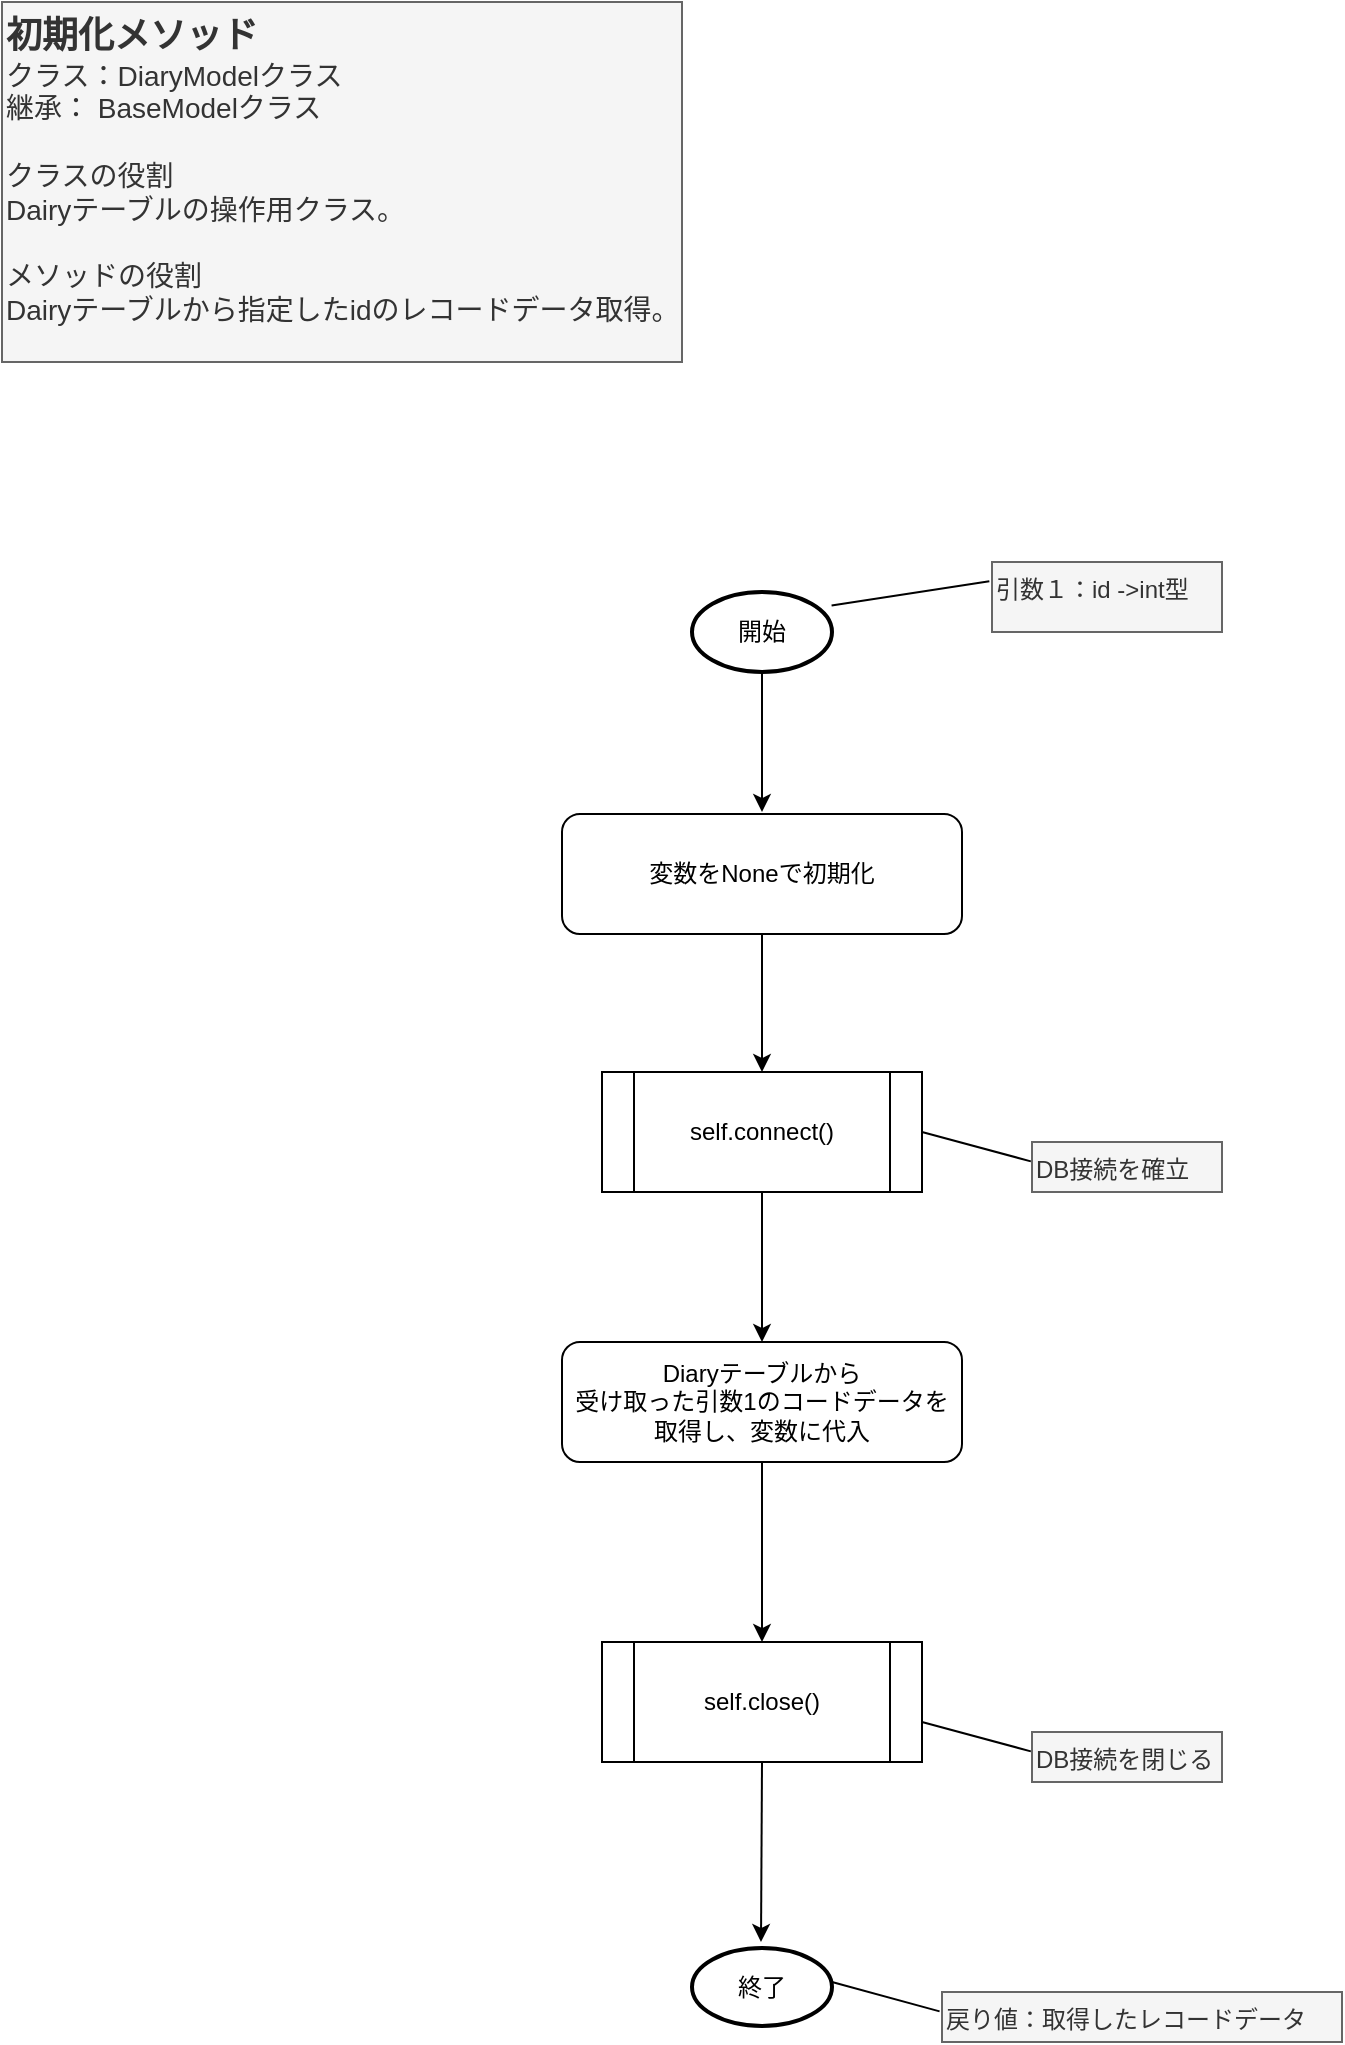 <mxfile version="24.2.5" type="device">
  <diagram id="vd58DF9Ni6WzJ4KIOInL" name="get_one(DiaryModelクラス)">
    <mxGraphModel dx="1036" dy="606" grid="1" gridSize="10" guides="1" tooltips="1" connect="1" arrows="1" fold="1" page="1" pageScale="1" pageWidth="827" pageHeight="1169" math="0" shadow="0">
      <root>
        <mxCell id="0" />
        <mxCell id="1" parent="0" />
        <mxCell id="kuwqbD2yIArFS6yPvDyF-1" value="" style="edgeStyle=orthogonalEdgeStyle;rounded=0;orthogonalLoop=1;jettySize=auto;html=1;" parent="1" source="kuwqbD2yIArFS6yPvDyF-2" edge="1">
          <mxGeometry relative="1" as="geometry">
            <mxPoint x="400" y="425" as="targetPoint" />
          </mxGeometry>
        </mxCell>
        <mxCell id="kuwqbD2yIArFS6yPvDyF-2" value="開始" style="strokeWidth=2;html=1;shape=mxgraph.flowchart.start_1;whiteSpace=wrap;" parent="1" vertex="1">
          <mxGeometry x="365" y="315" width="70" height="40" as="geometry" />
        </mxCell>
        <mxCell id="kuwqbD2yIArFS6yPvDyF-3" value="" style="edgeStyle=orthogonalEdgeStyle;rounded=0;orthogonalLoop=1;jettySize=auto;html=1;" parent="1" edge="1">
          <mxGeometry relative="1" as="geometry">
            <mxPoint x="400" y="485" as="sourcePoint" />
            <mxPoint x="400" y="555" as="targetPoint" />
          </mxGeometry>
        </mxCell>
        <mxCell id="kuwqbD2yIArFS6yPvDyF-4" style="rounded=0;orthogonalLoop=1;jettySize=auto;html=1;entryX=0.997;entryY=0.17;entryDx=0;entryDy=0;exitX=-0.006;exitY=0.387;exitDx=0;exitDy=0;exitPerimeter=0;endArrow=none;endFill=0;entryPerimeter=0;" parent="1" target="kuwqbD2yIArFS6yPvDyF-2" edge="1">
          <mxGeometry relative="1" as="geometry">
            <mxPoint x="460" y="295" as="targetPoint" />
            <mxPoint x="513.68" y="309.675" as="sourcePoint" />
          </mxGeometry>
        </mxCell>
        <mxCell id="kuwqbD2yIArFS6yPvDyF-5" value="引数１：id -&amp;gt;int型" style="text;html=1;align=left;verticalAlign=top;whiteSpace=wrap;rounded=0;fillColor=#f5f5f5;fontColor=#333333;strokeColor=#666666;" parent="1" vertex="1">
          <mxGeometry x="515" y="300" width="115" height="35" as="geometry" />
        </mxCell>
        <mxCell id="kuwqbD2yIArFS6yPvDyF-6" value="&lt;b style=&quot;&quot;&gt;&lt;font style=&quot;&quot;&gt;&lt;font style=&quot;font-size: 18px;&quot;&gt;初期化メソッド&lt;/font&gt;&lt;/font&gt;&lt;/b&gt;&lt;div&gt;&lt;font style=&quot;font-size: 14px;&quot;&gt;クラス：DiaryModelクラス&lt;/font&gt;&lt;/div&gt;&lt;div&gt;&lt;div style=&quot;font-size: 14px;&quot;&gt;&lt;font style=&quot;font-size: 14px;&quot;&gt;継承： BaseModelクラス&lt;/font&gt;&lt;/div&gt;&lt;/div&gt;&lt;div style=&quot;font-size: 14px;&quot;&gt;&lt;font style=&quot;font-size: 14px;&quot;&gt;&lt;br&gt;&lt;/font&gt;&lt;/div&gt;&lt;div style=&quot;font-size: 14px;&quot;&gt;&lt;font style=&quot;font-size: 14px;&quot;&gt;クラスの役割&lt;/font&gt;&lt;/div&gt;&lt;div style=&quot;font-size: 14px;&quot;&gt;&lt;font style=&quot;font-size: 14px;&quot;&gt;Dairyテーブルの操作用クラス。&lt;/font&gt;&lt;/div&gt;&lt;div style=&quot;font-size: 14px;&quot;&gt;&lt;font style=&quot;font-size: 14px;&quot;&gt;&lt;br&gt;&lt;/font&gt;&lt;/div&gt;&lt;div style=&quot;font-size: 14px;&quot;&gt;&lt;font style=&quot;font-size: 14px;&quot;&gt;メソッドの役割&lt;/font&gt;&lt;/div&gt;&lt;div style=&quot;font-size: 14px;&quot;&gt;&lt;font style=&quot;font-size: 14px;&quot;&gt;Dairyテーブルから指定したidのレコードデータ取得。&lt;/font&gt;&lt;/div&gt;" style="text;html=1;align=left;verticalAlign=top;whiteSpace=wrap;rounded=0;fillColor=#f5f5f5;fontColor=#333333;strokeColor=#666666;" parent="1" vertex="1">
          <mxGeometry x="20" y="20" width="340" height="180" as="geometry" />
        </mxCell>
        <mxCell id="kuwqbD2yIArFS6yPvDyF-7" value="変数をNoneで初期化" style="rounded=1;whiteSpace=wrap;html=1;" parent="1" vertex="1">
          <mxGeometry x="300" y="426" width="200" height="60" as="geometry" />
        </mxCell>
        <mxCell id="kuwqbD2yIArFS6yPvDyF-8" value="" style="edgeStyle=orthogonalEdgeStyle;rounded=0;orthogonalLoop=1;jettySize=auto;html=1;" parent="1" source="kuwqbD2yIArFS6yPvDyF-9" target="kuwqbD2yIArFS6yPvDyF-18" edge="1">
          <mxGeometry relative="1" as="geometry" />
        </mxCell>
        <mxCell id="kuwqbD2yIArFS6yPvDyF-9" value="self.connect()" style="shape=process;whiteSpace=wrap;html=1;backgroundOutline=1;" parent="1" vertex="1">
          <mxGeometry x="320" y="555" width="160" height="60" as="geometry" />
        </mxCell>
        <mxCell id="kuwqbD2yIArFS6yPvDyF-10" style="rounded=0;orthogonalLoop=1;jettySize=auto;html=1;entryX=1;entryY=0.5;entryDx=0;entryDy=0;exitX=-0.006;exitY=0.387;exitDx=0;exitDy=0;exitPerimeter=0;endArrow=none;endFill=0;" parent="1" source="kuwqbD2yIArFS6yPvDyF-11" edge="1">
          <mxGeometry relative="1" as="geometry">
            <mxPoint x="480" y="585" as="targetPoint" />
          </mxGeometry>
        </mxCell>
        <mxCell id="kuwqbD2yIArFS6yPvDyF-11" value="DB接続を確立" style="text;html=1;align=left;verticalAlign=top;whiteSpace=wrap;rounded=0;fillColor=#f5f5f5;fontColor=#333333;strokeColor=#666666;" parent="1" vertex="1">
          <mxGeometry x="535" y="590" width="95" height="25" as="geometry" />
        </mxCell>
        <mxCell id="kuwqbD2yIArFS6yPvDyF-12" value="self.close()" style="shape=process;whiteSpace=wrap;html=1;backgroundOutline=1;" parent="1" vertex="1">
          <mxGeometry x="320" y="840" width="160" height="60" as="geometry" />
        </mxCell>
        <mxCell id="kuwqbD2yIArFS6yPvDyF-15" value="" style="edgeStyle=orthogonalEdgeStyle;rounded=0;orthogonalLoop=1;jettySize=auto;html=1;exitX=0.5;exitY=1;exitDx=0;exitDy=0;" parent="1" source="kuwqbD2yIArFS6yPvDyF-12" edge="1">
          <mxGeometry relative="1" as="geometry">
            <mxPoint x="399.5" y="910" as="sourcePoint" />
            <mxPoint x="399.5" y="990" as="targetPoint" />
          </mxGeometry>
        </mxCell>
        <mxCell id="kuwqbD2yIArFS6yPvDyF-16" value="終了" style="strokeWidth=2;html=1;shape=mxgraph.flowchart.start_1;whiteSpace=wrap;" parent="1" vertex="1">
          <mxGeometry x="365" y="993" width="70" height="39" as="geometry" />
        </mxCell>
        <mxCell id="kuwqbD2yIArFS6yPvDyF-17" value="" style="edgeStyle=orthogonalEdgeStyle;rounded=0;orthogonalLoop=1;jettySize=auto;html=1;" parent="1" source="kuwqbD2yIArFS6yPvDyF-18" target="kuwqbD2yIArFS6yPvDyF-12" edge="1">
          <mxGeometry relative="1" as="geometry" />
        </mxCell>
        <mxCell id="kuwqbD2yIArFS6yPvDyF-18" value="Diaryテーブルから&lt;div&gt;受け取った引数1のコードデータを取得し、変数に代入&lt;/div&gt;" style="rounded=1;whiteSpace=wrap;html=1;" parent="1" vertex="1">
          <mxGeometry x="300" y="690" width="200" height="60" as="geometry" />
        </mxCell>
        <mxCell id="kuwqbD2yIArFS6yPvDyF-19" style="rounded=0;orthogonalLoop=1;jettySize=auto;html=1;entryX=1;entryY=0.5;entryDx=0;entryDy=0;exitX=-0.006;exitY=0.387;exitDx=0;exitDy=0;exitPerimeter=0;endArrow=none;endFill=0;" parent="1" source="kuwqbD2yIArFS6yPvDyF-20" edge="1">
          <mxGeometry relative="1" as="geometry">
            <mxPoint x="435" y="1010" as="targetPoint" />
          </mxGeometry>
        </mxCell>
        <mxCell id="kuwqbD2yIArFS6yPvDyF-20" value="戻り値：取得したレコードデータ" style="text;html=1;align=left;verticalAlign=top;whiteSpace=wrap;rounded=0;fillColor=#f5f5f5;fontColor=#333333;strokeColor=#666666;" parent="1" vertex="1">
          <mxGeometry x="490" y="1015" width="200" height="25" as="geometry" />
        </mxCell>
        <mxCell id="wN2MttNRIgSwakU3Wjm1-1" style="rounded=0;orthogonalLoop=1;jettySize=auto;html=1;entryX=1;entryY=0.5;entryDx=0;entryDy=0;exitX=-0.006;exitY=0.387;exitDx=0;exitDy=0;exitPerimeter=0;endArrow=none;endFill=0;" parent="1" source="wN2MttNRIgSwakU3Wjm1-2" edge="1">
          <mxGeometry relative="1" as="geometry">
            <mxPoint x="480" y="880" as="targetPoint" />
          </mxGeometry>
        </mxCell>
        <mxCell id="wN2MttNRIgSwakU3Wjm1-2" value="DB接続を閉じる" style="text;html=1;align=left;verticalAlign=top;whiteSpace=wrap;rounded=0;fillColor=#f5f5f5;fontColor=#333333;strokeColor=#666666;" parent="1" vertex="1">
          <mxGeometry x="535" y="885" width="95" height="25" as="geometry" />
        </mxCell>
      </root>
    </mxGraphModel>
  </diagram>
</mxfile>

